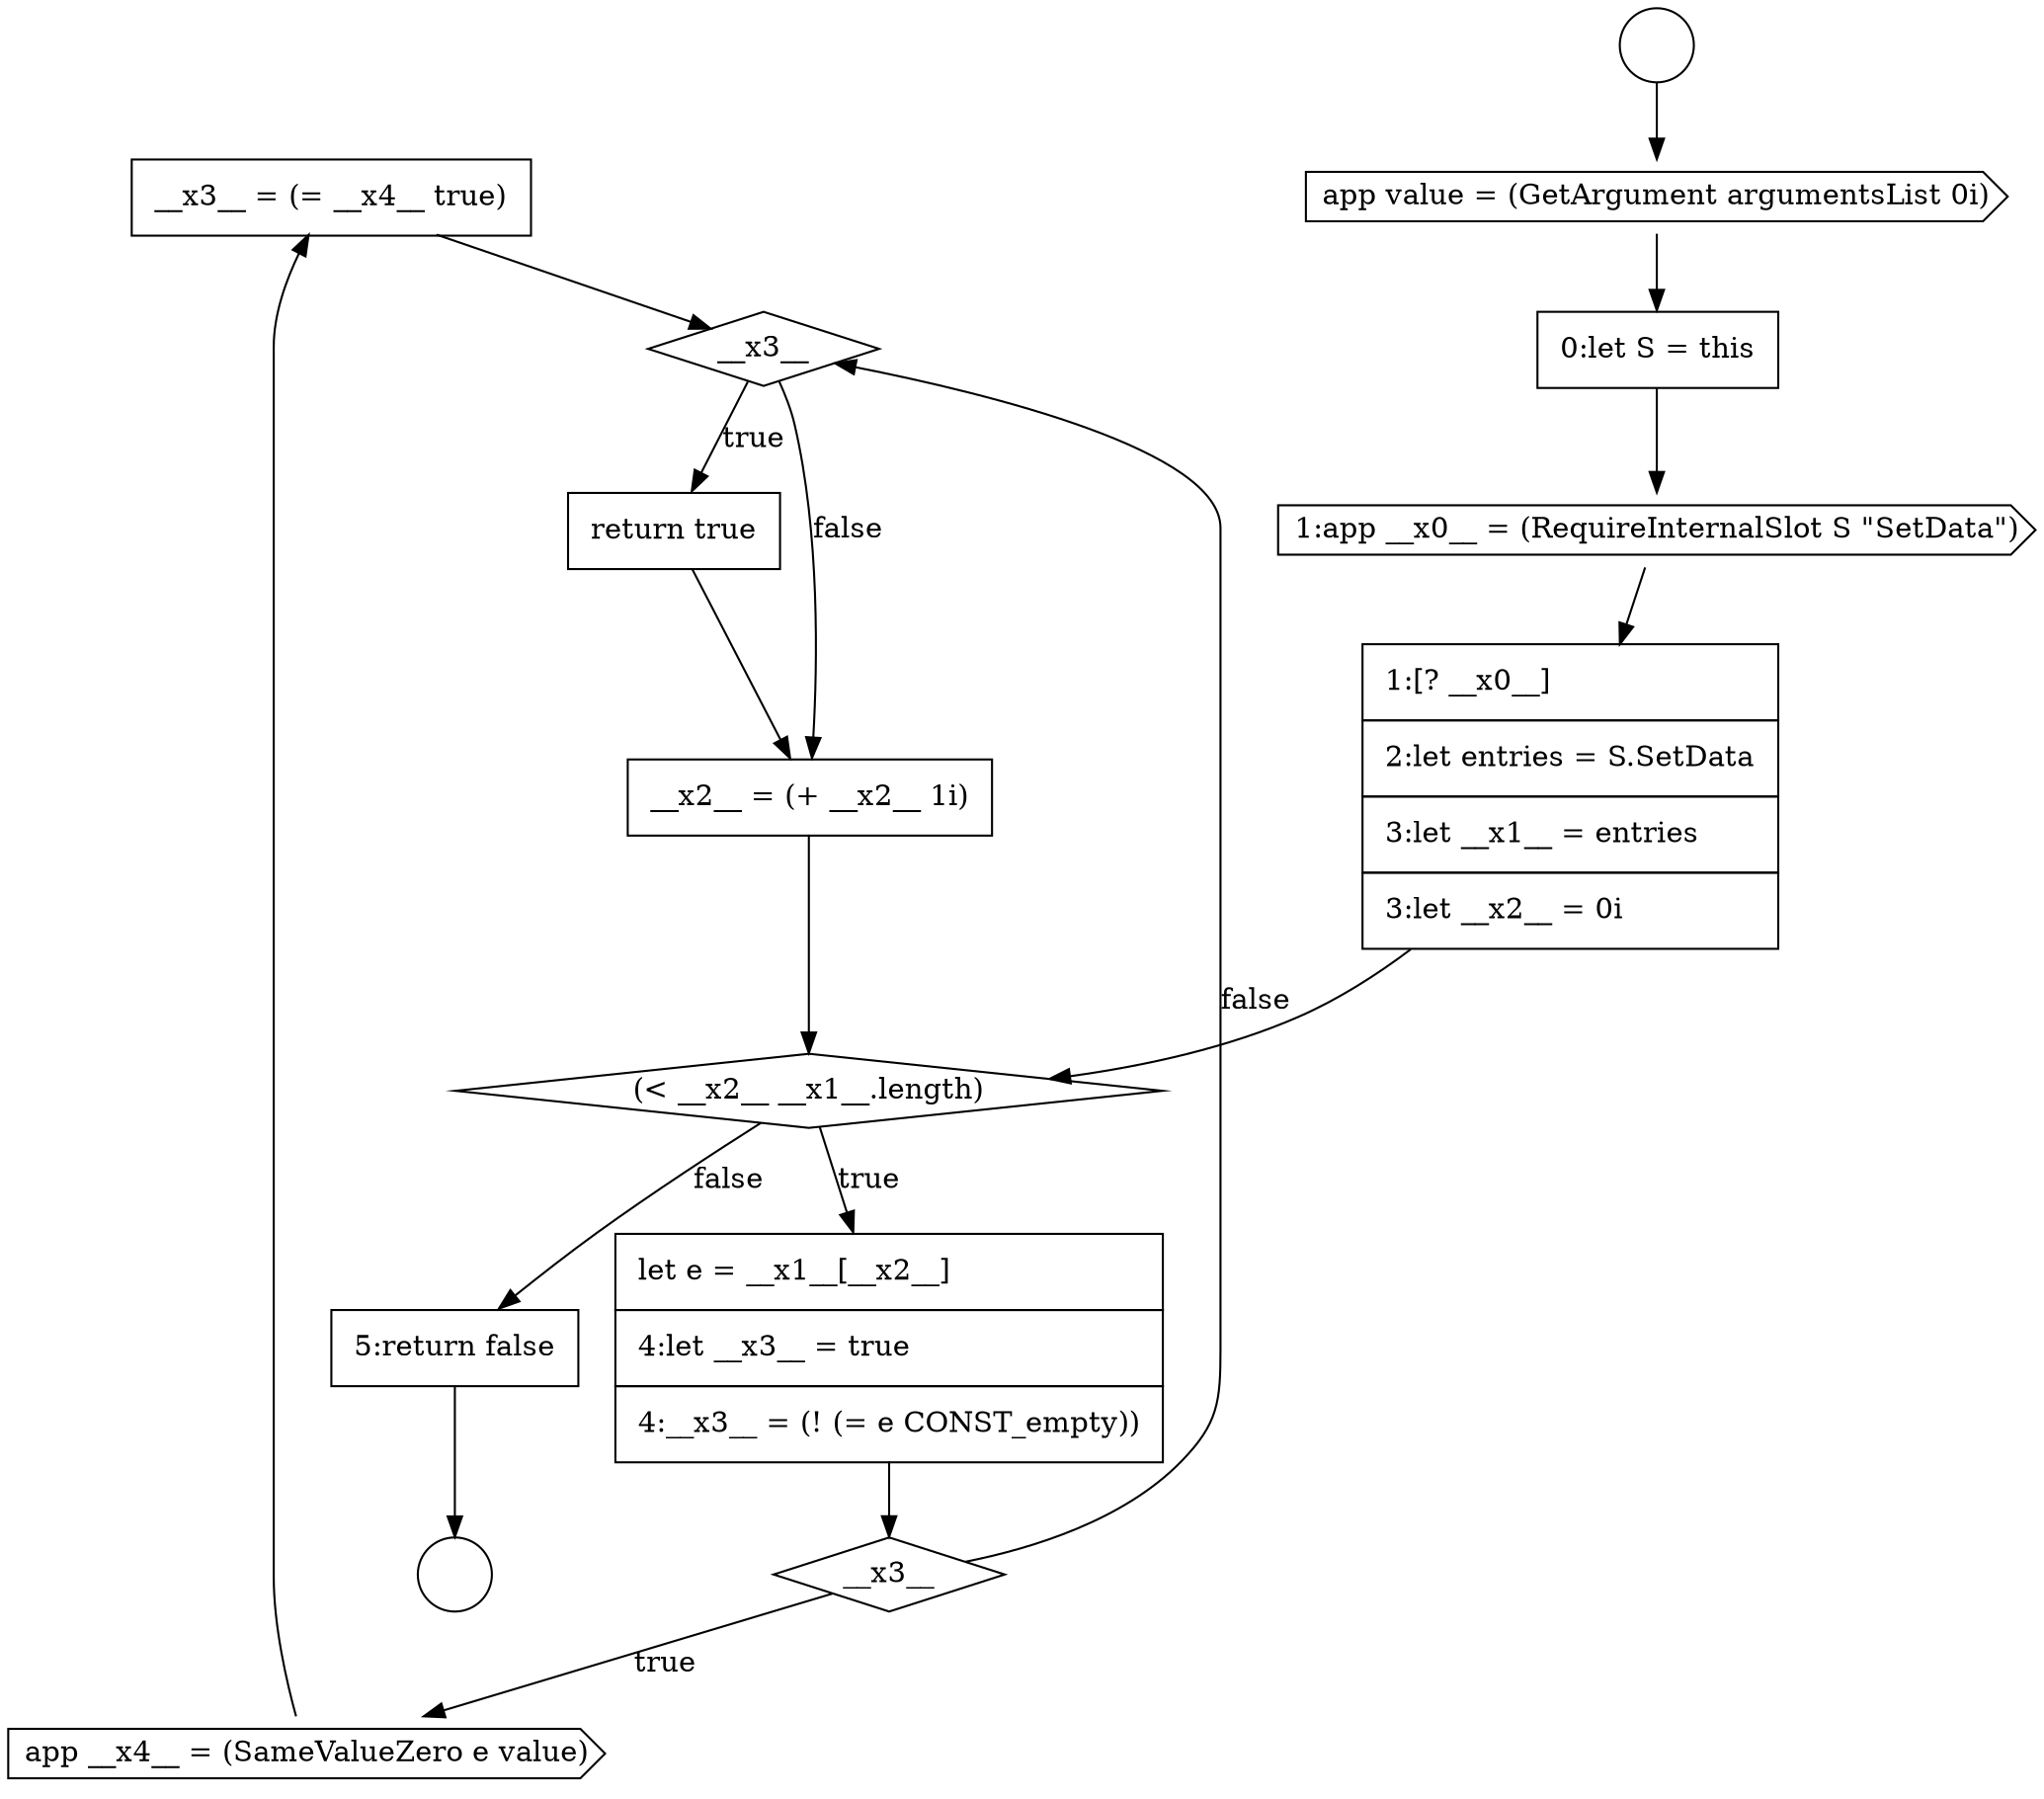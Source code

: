 digraph {
  node16777 [shape=none, margin=0, label=<<font color="black">
    <table border="0" cellborder="1" cellspacing="0" cellpadding="10">
      <tr><td align="left">__x3__ = (= __x4__ true)</td></tr>
    </table>
  </font>> color="black" fillcolor="white" style=filled]
  node16772 [shape=none, margin=0, label=<<font color="black">
    <table border="0" cellborder="1" cellspacing="0" cellpadding="10">
      <tr><td align="left">1:[? __x0__]</td></tr>
      <tr><td align="left">2:let entries = S.SetData</td></tr>
      <tr><td align="left">3:let __x1__ = entries</td></tr>
      <tr><td align="left">3:let __x2__ = 0i</td></tr>
    </table>
  </font>> color="black" fillcolor="white" style=filled]
  node16776 [shape=cds, label=<<font color="black">app __x4__ = (SameValueZero e value)</font>> color="black" fillcolor="white" style=filled]
  node16780 [shape=none, margin=0, label=<<font color="black">
    <table border="0" cellborder="1" cellspacing="0" cellpadding="10">
      <tr><td align="left">__x2__ = (+ __x2__ 1i)</td></tr>
    </table>
  </font>> color="black" fillcolor="white" style=filled]
  node16768 [shape=circle label=" " color="black" fillcolor="white" style=filled]
  node16773 [shape=diamond, label=<<font color="black">(&lt; __x2__ __x1__.length)</font>> color="black" fillcolor="white" style=filled]
  node16769 [shape=cds, label=<<font color="black">app value = (GetArgument argumentsList 0i)</font>> color="black" fillcolor="white" style=filled]
  node16779 [shape=none, margin=0, label=<<font color="black">
    <table border="0" cellborder="1" cellspacing="0" cellpadding="10">
      <tr><td align="left">return true</td></tr>
    </table>
  </font>> color="black" fillcolor="white" style=filled]
  node16770 [shape=none, margin=0, label=<<font color="black">
    <table border="0" cellborder="1" cellspacing="0" cellpadding="10">
      <tr><td align="left">0:let S = this</td></tr>
    </table>
  </font>> color="black" fillcolor="white" style=filled]
  node16781 [shape=none, margin=0, label=<<font color="black">
    <table border="0" cellborder="1" cellspacing="0" cellpadding="10">
      <tr><td align="left">5:return false</td></tr>
    </table>
  </font>> color="black" fillcolor="white" style=filled]
  node16778 [shape=diamond, label=<<font color="black">__x3__</font>> color="black" fillcolor="white" style=filled]
  node16771 [shape=cds, label=<<font color="black">1:app __x0__ = (RequireInternalSlot S &quot;SetData&quot;)</font>> color="black" fillcolor="white" style=filled]
  node16775 [shape=diamond, label=<<font color="black">__x3__</font>> color="black" fillcolor="white" style=filled]
  node16774 [shape=none, margin=0, label=<<font color="black">
    <table border="0" cellborder="1" cellspacing="0" cellpadding="10">
      <tr><td align="left">let e = __x1__[__x2__]</td></tr>
      <tr><td align="left">4:let __x3__ = true</td></tr>
      <tr><td align="left">4:__x3__ = (! (= e CONST_empty))</td></tr>
    </table>
  </font>> color="black" fillcolor="white" style=filled]
  node16767 [shape=circle label=" " color="black" fillcolor="white" style=filled]
  node16777 -> node16778 [ color="black"]
  node16769 -> node16770 [ color="black"]
  node16776 -> node16777 [ color="black"]
  node16770 -> node16771 [ color="black"]
  node16767 -> node16769 [ color="black"]
  node16772 -> node16773 [ color="black"]
  node16781 -> node16768 [ color="black"]
  node16774 -> node16775 [ color="black"]
  node16779 -> node16780 [ color="black"]
  node16773 -> node16774 [label=<<font color="black">true</font>> color="black"]
  node16773 -> node16781 [label=<<font color="black">false</font>> color="black"]
  node16778 -> node16779 [label=<<font color="black">true</font>> color="black"]
  node16778 -> node16780 [label=<<font color="black">false</font>> color="black"]
  node16771 -> node16772 [ color="black"]
  node16775 -> node16776 [label=<<font color="black">true</font>> color="black"]
  node16775 -> node16778 [label=<<font color="black">false</font>> color="black"]
  node16780 -> node16773 [ color="black"]
}

